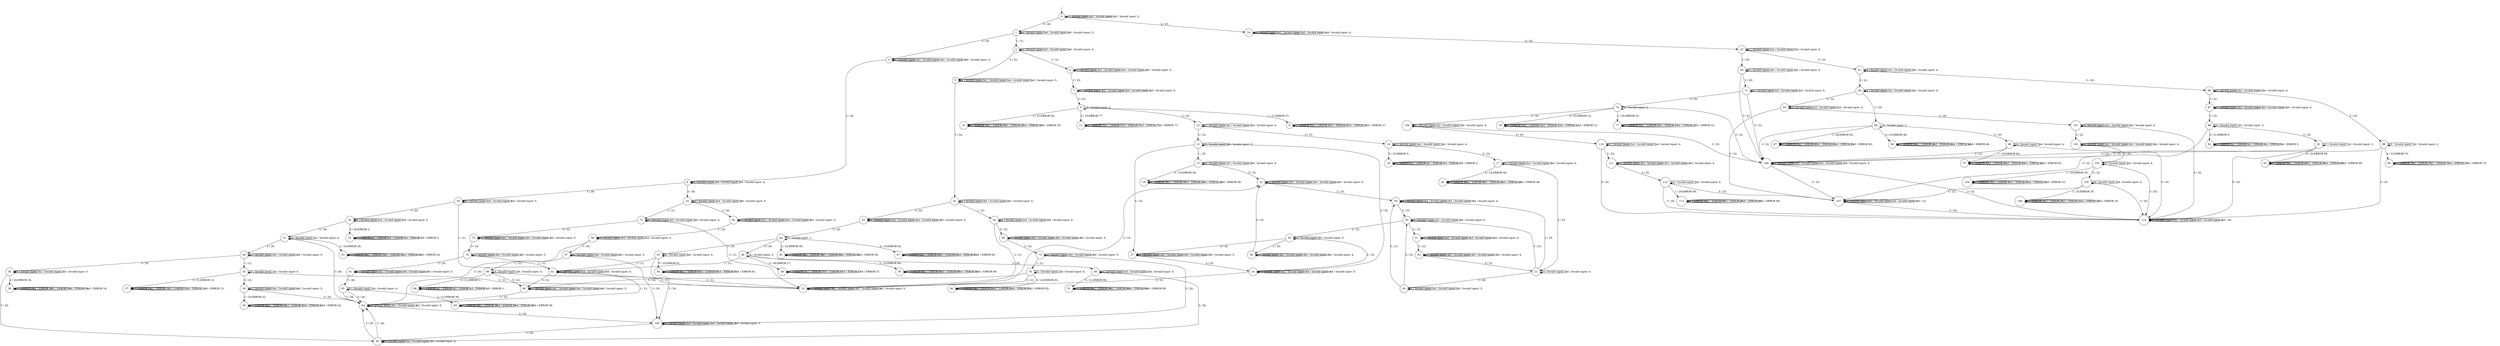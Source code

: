 digraph g {
__start0 [label="" shape="none"];

	s0 [shape="circle" label="0"];
	s1 [shape="circle" label="1"];
	s2 [shape="circle" label="2"];
	s3 [shape="circle" label="3"];
	s4 [shape="circle" label="4"];
	s5 [shape="circle" label="5"];
	s6 [shape="circle" label="6"];
	s7 [shape="circle" label="7"];
	s8 [shape="circle" label="8"];
	s9 [shape="circle" label="9"];
	s10 [shape="circle" label="10"];
	s11 [shape="circle" label="11"];
	s12 [shape="circle" label="12"];
	s13 [shape="circle" label="13"];
	s14 [shape="circle" label="14"];
	s15 [shape="circle" label="15"];
	s16 [shape="circle" label="16"];
	s17 [shape="circle" label="17"];
	s18 [shape="circle" label="18"];
	s19 [shape="circle" label="19"];
	s20 [shape="circle" label="20"];
	s21 [shape="circle" label="21"];
	s22 [shape="circle" label="22"];
	s23 [shape="circle" label="23"];
	s24 [shape="circle" label="24"];
	s25 [shape="circle" label="25"];
	s26 [shape="circle" label="26"];
	s27 [shape="circle" label="27"];
	s28 [shape="circle" label="28"];
	s29 [shape="circle" label="29"];
	s30 [shape="circle" label="30"];
	s31 [shape="circle" label="31"];
	s32 [shape="circle" label="32"];
	s33 [shape="circle" label="33"];
	s34 [shape="circle" label="34"];
	s35 [shape="circle" label="35"];
	s36 [shape="circle" label="36"];
	s37 [shape="circle" label="37"];
	s38 [shape="circle" label="38"];
	s39 [shape="circle" label="39"];
	s40 [shape="circle" label="40"];
	s41 [shape="circle" label="41"];
	s42 [shape="circle" label="42"];
	s43 [shape="circle" label="43"];
	s44 [shape="circle" label="44"];
	s45 [shape="circle" label="45"];
	s46 [shape="circle" label="46"];
	s47 [shape="circle" label="47"];
	s48 [shape="circle" label="48"];
	s49 [shape="circle" label="49"];
	s50 [shape="circle" label="50"];
	s51 [shape="circle" label="51"];
	s52 [shape="circle" label="52"];
	s53 [shape="circle" label="53"];
	s54 [shape="circle" label="54"];
	s55 [shape="circle" label="55"];
	s56 [shape="circle" label="56"];
	s57 [shape="circle" label="57"];
	s58 [shape="circle" label="58"];
	s59 [shape="circle" label="59"];
	s60 [shape="circle" label="60"];
	s61 [shape="circle" label="61"];
	s62 [shape="circle" label="62"];
	s63 [shape="circle" label="63"];
	s64 [shape="circle" label="64"];
	s65 [shape="circle" label="65"];
	s66 [shape="circle" label="66"];
	s67 [shape="circle" label="67"];
	s68 [shape="circle" label="68"];
	s69 [shape="circle" label="69"];
	s70 [shape="circle" label="70"];
	s71 [shape="circle" label="71"];
	s72 [shape="circle" label="72"];
	s73 [shape="circle" label="73"];
	s74 [shape="circle" label="74"];
	s75 [shape="circle" label="75"];
	s76 [shape="circle" label="76"];
	s77 [shape="circle" label="77"];
	s78 [shape="circle" label="78"];
	s79 [shape="circle" label="79"];
	s80 [shape="circle" label="80"];
	s81 [shape="circle" label="81"];
	s82 [shape="circle" label="82"];
	s83 [shape="circle" label="83"];
	s84 [shape="circle" label="84"];
	s85 [shape="circle" label="85"];
	s86 [shape="circle" label="86"];
	s87 [shape="circle" label="87"];
	s88 [shape="circle" label="88"];
	s89 [shape="circle" label="89"];
	s90 [shape="circle" label="90"];
	s91 [shape="circle" label="91"];
	s92 [shape="circle" label="92"];
	s93 [shape="circle" label="93"];
	s94 [shape="circle" label="94"];
	s95 [shape="circle" label="95"];
	s96 [shape="circle" label="96"];
	s97 [shape="circle" label="97"];
	s98 [shape="circle" label="98"];
	s99 [shape="circle" label="99"];
	s100 [shape="circle" label="100"];
	s101 [shape="circle" label="101"];
	s102 [shape="circle" label="102"];
	s103 [shape="circle" label="103"];
	s104 [shape="circle" label="104"];
	s105 [shape="circle" label="105"];
	s106 [shape="circle" label="106"];
	s107 [shape="circle" label="107"];
	s108 [shape="circle" label="108"];
	s109 [shape="circle" label="109"];
	s110 [shape="circle" label="110"];
	s111 [shape="circle" label="111"];
	s112 [shape="circle" label="112"];
	s113 [shape="circle" label="113"];
	s114 [shape="circle" label="114"];
	s0 -> s0 [label="1 / Invalid input: 1;"];
	s0 -> s0 [label="2 / Invalid input: 2;"];
	s0 -> s0 [label="3 / Invalid input: 3;"];
	s0 -> s24 [label="4 / 25;"];
	s0 -> s1 [label="5 / 26;"];
	s1 -> s2 [label="1 / 21;"];
	s1 -> s1 [label="2 / Invalid input: 2;"];
	s1 -> s3 [label="3 / 20;"];
	s1 -> s1 [label="4 / Invalid input: 4;"];
	s1 -> s1 [label="5 / Invalid input: 5;"];
	s2 -> s2 [label="1 / Invalid input: 1;"];
	s2 -> s4 [label="2 / 21;"];
	s2 -> s2 [label="3 / Invalid input: 3;"];
	s2 -> s2 [label="4 / Invalid input: 4;"];
	s2 -> s5 [label="5 / 22;"];
	s3 -> s3 [label="1 / Invalid input: 1;"];
	s3 -> s3 [label="2 / Invalid input: 2;"];
	s3 -> s6 [label="3 / 26;"];
	s3 -> s3 [label="4 / Invalid input: 4;"];
	s3 -> s3 [label="5 / Invalid input: 5;"];
	s4 -> s4 [label="1 / Invalid input: 1;"];
	s4 -> s4 [label="2 / Invalid input: 2;"];
	s4 -> s7 [label="3 / 23;"];
	s4 -> s4 [label="4 / Invalid input: 4;"];
	s4 -> s4 [label="5 / Invalid input: 5;"];
	s5 -> s5 [label="1 / Invalid input: 1;"];
	s5 -> s5 [label="2 / Invalid input: 2;"];
	s5 -> s42 [label="3 / 24;"];
	s5 -> s5 [label="4 / Invalid input: 4;"];
	s5 -> s5 [label="5 / Invalid input: 5;"];
	s6 -> s6 [label="1 / Invalid input: 1;"];
	s6 -> s6 [label="2 / Invalid input: 2;"];
	s6 -> s52 [label="3 / 26;"];
	s6 -> s6 [label="4 / Invalid input: 4;"];
	s6 -> s29 [label="5 / 26;"];
	s7 -> s7 [label="1 / Invalid input: 1;"];
	s7 -> s7 [label="2 / Invalid input: 2;"];
	s7 -> s8 [label="3 / 23;"];
	s7 -> s7 [label="4 / Invalid input: 4;"];
	s7 -> s7 [label="5 / Invalid input: 5;"];
	s8 -> s9 [label="1 / 21;ERROR 37;"];
	s8 -> s8 [label="2 / Invalid input: 2;"];
	s8 -> s10 [label="3 / 21;ERROR 30;"];
	s8 -> s11 [label="4 / 25;ERROR 77;"];
	s8 -> s12 [label="5 / 25;"];
	s9 -> s9 [label="1 / ERROR 37;"];
	s9 -> s9 [label="2 / ERROR 37;"];
	s9 -> s9 [label="3 / ERROR 37;"];
	s9 -> s9 [label="4 / ERROR 37;"];
	s9 -> s9 [label="5 / ERROR 37;"];
	s10 -> s10 [label="1 / ERROR 30;"];
	s10 -> s10 [label="2 / ERROR 30;"];
	s10 -> s10 [label="3 / ERROR 30;"];
	s10 -> s10 [label="4 / ERROR 30;"];
	s10 -> s10 [label="5 / ERROR 30;"];
	s11 -> s11 [label="1 / ERROR 77;"];
	s11 -> s11 [label="2 / ERROR 77;"];
	s11 -> s11 [label="3 / ERROR 77;"];
	s11 -> s11 [label="4 / ERROR 77;"];
	s11 -> s11 [label="5 / ERROR 77;"];
	s12 -> s12 [label="1 / Invalid input: 1;"];
	s12 -> s13 [label="2 / 23;"];
	s12 -> s12 [label="3 / Invalid input: 3;"];
	s12 -> s12 [label="4 / Invalid input: 4;"];
	s12 -> s14 [label="5 / 23;"];
	s13 -> s15 [label="1 / 25;"];
	s13 -> s16 [label="2 / 25;"];
	s13 -> s13 [label="3 / Invalid input: 3;"];
	s13 -> s27 [label="4 / 24;"];
	s13 -> s13 [label="5 / Invalid input: 5;"];
	s14 -> s14 [label="1 / Invalid input: 1;"];
	s14 -> s14 [label="2 / Invalid input: 2;"];
	s14 -> s17 [label="3 / 22;"];
	s14 -> s14 [label="4 / Invalid input: 4;"];
	s14 -> s18 [label="5 / 23;ERROR 3;"];
	s15 -> s15 [label="1 / Invalid input: 1;"];
	s15 -> s19 [label="2 / 23;ERROR 28;"];
	s15 -> s15 [label="3 / Invalid input: 3;"];
	s15 -> s15 [label="4 / Invalid input: 4;"];
	s15 -> s22 [label="5 / 23;"];
	s16 -> s16 [label="1 / Invalid input: 1;"];
	s16 -> s16 [label="2 / Invalid input: 2;"];
	s16 -> s23 [label="3 / 21;"];
	s16 -> s16 [label="4 / Invalid input: 4;"];
	s16 -> s16 [label="5 / Invalid input: 5;"];
	s17 -> s17 [label="1 / Invalid input: 1;"];
	s17 -> s20 [label="2 / 25;ERROR 48;"];
	s17 -> s17 [label="3 / Invalid input: 3;"];
	s17 -> s17 [label="4 / Invalid input: 4;"];
	s17 -> s21 [label="5 / 25;"];
	s18 -> s18 [label="1 / ERROR 3;"];
	s18 -> s18 [label="2 / ERROR 3;"];
	s18 -> s18 [label="3 / ERROR 3;"];
	s18 -> s18 [label="4 / ERROR 3;"];
	s18 -> s18 [label="5 / ERROR 3;"];
	s19 -> s19 [label="1 / ERROR 28;"];
	s19 -> s19 [label="2 / ERROR 28;"];
	s19 -> s19 [label="3 / ERROR 28;"];
	s19 -> s19 [label="4 / ERROR 28;"];
	s19 -> s19 [label="5 / ERROR 28;"];
	s20 -> s20 [label="1 / ERROR 48;"];
	s20 -> s20 [label="2 / ERROR 48;"];
	s20 -> s20 [label="3 / ERROR 48;"];
	s20 -> s20 [label="4 / ERROR 48;"];
	s20 -> s20 [label="5 / ERROR 48;"];
	s21 -> s59 [label="1 / 19;"];
	s21 -> s28 [label="2 / 26;"];
	s21 -> s21 [label="3 / Invalid input: 3;"];
	s21 -> s21 [label="4 / Invalid input: 4;"];
	s21 -> s55 [label="5 / 23;"];
	s22 -> s22 [label="1 / Invalid input: 1;"];
	s22 -> s22 [label="2 / Invalid input: 2;"];
	s22 -> s59 [label="3 / 23;"];
	s22 -> s22 [label="4 / Invalid input: 4;"];
	s22 -> s22 [label="5 / Invalid input: 5;"];
	s23 -> s23 [label="1 / Invalid input: 1;"];
	s23 -> s23 [label="2 / Invalid input: 2;"];
	s23 -> s22 [label="3 / 23;"];
	s23 -> s23 [label="4 / Invalid input: 4;"];
	s23 -> s23 [label="5 / Invalid input: 5;"];
	s24 -> s24 [label="1 / Invalid input: 1;"];
	s24 -> s24 [label="2 / Invalid input: 2;"];
	s24 -> s24 [label="3 / Invalid input: 3;"];
	s24 -> s24 [label="4 / Invalid input: 4;"];
	s24 -> s25 [label="5 / 25;"];
	s25 -> s25 [label="1 / Invalid input: 1;"];
	s25 -> s25 [label="2 / Invalid input: 2;"];
	s25 -> s26 [label="3 / 20;"];
	s25 -> s25 [label="4 / Invalid input: 4;"];
	s25 -> s61 [label="5 / 22;"];
	s26 -> s26 [label="1 / Invalid input: 1;"];
	s26 -> s26 [label="2 / Invalid input: 2;"];
	s26 -> s108 [label="3 / 22;"];
	s26 -> s26 [label="4 / Invalid input: 4;"];
	s26 -> s71 [label="5 / 20;"];
	s27 -> s27 [label="1 / Invalid input: 1;"];
	s27 -> s27 [label="2 / Invalid input: 2;"];
	s27 -> s27 [label="3 / Invalid input: 3;"];
	s27 -> s16 [label="4 / 25;"];
	s27 -> s27 [label="5 / Invalid input: 5;"];
	s28 -> s28 [label="1 / Invalid input: 1;"];
	s28 -> s28 [label="2 / Invalid input: 2;"];
	s28 -> s28 [label="3 / Invalid input: 3;"];
	s28 -> s55 [label="4 / 25;"];
	s28 -> s59 [label="5 / 21;"];
	s29 -> s41 [label="1 / 21;"];
	s29 -> s29 [label="2 / Invalid input: 2;"];
	s29 -> s30 [label="3 / 20;"];
	s29 -> s29 [label="4 / Invalid input: 4;"];
	s29 -> s29 [label="5 / Invalid input: 5;"];
	s30 -> s30 [label="1 / Invalid input: 1;"];
	s30 -> s30 [label="2 / Invalid input: 2;"];
	s30 -> s31 [label="3 / 26;"];
	s30 -> s32 [label="4 / 26;ERROR 2;"];
	s30 -> s30 [label="5 / Invalid input: 5;"];
	s31 -> s31 [label="1 / Invalid input: 1;"];
	s31 -> s33 [label="2 / 19;ERROR 26;"];
	s31 -> s84 [label="3 / 26;"];
	s31 -> s31 [label="4 / Invalid input: 4;"];
	s31 -> s34 [label="5 / 26;"];
	s32 -> s32 [label="1 / ERROR 2;"];
	s32 -> s32 [label="2 / ERROR 2;"];
	s32 -> s32 [label="3 / ERROR 2;"];
	s32 -> s32 [label="4 / ERROR 2;"];
	s32 -> s32 [label="5 / ERROR 2;"];
	s33 -> s33 [label="1 / ERROR 26;"];
	s33 -> s33 [label="2 / ERROR 26;"];
	s33 -> s33 [label="3 / ERROR 26;"];
	s33 -> s33 [label="4 / ERROR 26;"];
	s33 -> s33 [label="5 / ERROR 26;"];
	s34 -> s35 [label="1 / 21;"];
	s34 -> s34 [label="2 / Invalid input: 2;"];
	s34 -> s36 [label="3 / 20;"];
	s34 -> s34 [label="4 / Invalid input: 4;"];
	s34 -> s34 [label="5 / Invalid input: 5;"];
	s35 -> s35 [label="1 / Invalid input: 1;"];
	s35 -> s23 [label="2 / 21;"];
	s35 -> s37 [label="3 / 21;ERROR 13;"];
	s35 -> s35 [label="4 / Invalid input: 4;"];
	s35 -> s38 [label="5 / 22;"];
	s36 -> s36 [label="1 / Invalid input: 1;"];
	s36 -> s36 [label="2 / Invalid input: 2;"];
	s36 -> s85 [label="3 / 26;"];
	s36 -> s39 [label="4 / 20;ERROR 18;"];
	s36 -> s36 [label="5 / Invalid input: 5;"];
	s37 -> s37 [label="1 / ERROR 13;"];
	s37 -> s37 [label="2 / ERROR 13;"];
	s37 -> s37 [label="3 / ERROR 13;"];
	s37 -> s37 [label="4 / ERROR 13;"];
	s37 -> s37 [label="5 / ERROR 13;"];
	s38 -> s38 [label="1 / Invalid input: 1;"];
	s38 -> s40 [label="2 / 20;ERROR 42;"];
	s38 -> s84 [label="3 / 24;"];
	s38 -> s38 [label="4 / Invalid input: 4;"];
	s38 -> s38 [label="5 / Invalid input: 5;"];
	s39 -> s39 [label="1 / ERROR 18;"];
	s39 -> s39 [label="2 / ERROR 18;"];
	s39 -> s39 [label="3 / ERROR 18;"];
	s39 -> s39 [label="4 / ERROR 18;"];
	s39 -> s39 [label="5 / ERROR 18;"];
	s40 -> s40 [label="1 / ERROR 42;"];
	s40 -> s40 [label="2 / ERROR 42;"];
	s40 -> s40 [label="3 / ERROR 42;"];
	s40 -> s40 [label="4 / ERROR 42;"];
	s40 -> s40 [label="5 / ERROR 42;"];
	s41 -> s41 [label="1 / Invalid input: 1;"];
	s41 -> s23 [label="2 / 21;"];
	s41 -> s41 [label="3 / Invalid input: 3;"];
	s41 -> s41 [label="4 / Invalid input: 4;"];
	s41 -> s60 [label="5 / 22;"];
	s42 -> s62 [label="1 / 21;"];
	s42 -> s42 [label="2 / Invalid input: 2;"];
	s42 -> s43 [label="3 / 20;"];
	s42 -> s42 [label="4 / Invalid input: 4;"];
	s42 -> s42 [label="5 / Invalid input: 5;"];
	s43 -> s43 [label="1 / Invalid input: 1;"];
	s43 -> s43 [label="2 / Invalid input: 2;"];
	s43 -> s44 [label="3 / 26;"];
	s43 -> s43 [label="4 / Invalid input: 4;"];
	s43 -> s43 [label="5 / Invalid input: 5;"];
	s44 -> s44 [label="1 / Invalid input: 1;"];
	s44 -> s45 [label="2 / 22;ERROR 58;"];
	s44 -> s46 [label="3 / 26;"];
	s44 -> s47 [label="4 / 19;ERROR 62;"];
	s44 -> s53 [label="5 / 26;"];
	s45 -> s45 [label="1 / ERROR 58;"];
	s45 -> s45 [label="2 / ERROR 58;"];
	s45 -> s45 [label="3 / ERROR 58;"];
	s45 -> s45 [label="4 / ERROR 58;"];
	s45 -> s45 [label="5 / ERROR 58;"];
	s46 -> s41 [label="1 / 21;"];
	s46 -> s46 [label="2 / Invalid input: 2;"];
	s46 -> s48 [label="3 / 20;"];
	s46 -> s49 [label="4 / 26;ERROR 27;"];
	s46 -> s50 [label="5 / 22;ERROR 66;"];
	s47 -> s47 [label="1 / ERROR 62;"];
	s47 -> s47 [label="2 / ERROR 62;"];
	s47 -> s47 [label="3 / ERROR 62;"];
	s47 -> s47 [label="4 / ERROR 62;"];
	s47 -> s47 [label="5 / ERROR 62;"];
	s48 -> s48 [label="1 / Invalid input: 1;"];
	s48 -> s48 [label="2 / Invalid input: 2;"];
	s48 -> s85 [label="3 / 26;"];
	s48 -> s48 [label="4 / Invalid input: 4;"];
	s48 -> s51 [label="5 / 21;ERROR 99;"];
	s49 -> s49 [label="1 / ERROR 27;"];
	s49 -> s49 [label="2 / ERROR 27;"];
	s49 -> s49 [label="3 / ERROR 27;"];
	s49 -> s49 [label="4 / ERROR 27;"];
	s49 -> s49 [label="5 / ERROR 27;"];
	s50 -> s50 [label="1 / ERROR 66;"];
	s50 -> s50 [label="2 / ERROR 66;"];
	s50 -> s50 [label="3 / ERROR 66;"];
	s50 -> s50 [label="4 / ERROR 66;"];
	s50 -> s50 [label="5 / ERROR 66;"];
	s51 -> s51 [label="1 / ERROR 99;"];
	s51 -> s51 [label="2 / ERROR 99;"];
	s51 -> s51 [label="3 / ERROR 99;"];
	s51 -> s51 [label="4 / ERROR 99;"];
	s51 -> s51 [label="5 / ERROR 99;"];
	s52 -> s72 [label="1 / 21;"];
	s52 -> s52 [label="2 / Invalid input: 2;"];
	s52 -> s95 [label="3 / 20;"];
	s52 -> s52 [label="4 / Invalid input: 4;"];
	s52 -> s52 [label="5 / Invalid input: 5;"];
	s53 -> s41 [label="1 / 21;"];
	s53 -> s53 [label="2 / Invalid input: 2;"];
	s53 -> s100 [label="3 / 20;"];
	s53 -> s53 [label="4 / Invalid input: 4;"];
	s53 -> s54 [label="5 / 25;ERROR 81;"];
	s54 -> s54 [label="1 / ERROR 81;"];
	s54 -> s54 [label="2 / ERROR 81;"];
	s54 -> s54 [label="3 / ERROR 81;"];
	s54 -> s54 [label="4 / ERROR 81;"];
	s54 -> s54 [label="5 / ERROR 81;"];
	s55 -> s55 [label="1 / Invalid input: 1;"];
	s55 -> s56 [label="2 / 23;"];
	s55 -> s55 [label="3 / Invalid input: 3;"];
	s55 -> s55 [label="4 / Invalid input: 4;"];
	s55 -> s57 [label="5 / 23;"];
	s56 -> s58 [label="1 / 25;"];
	s56 -> s16 [label="2 / 25;"];
	s56 -> s56 [label="3 / Invalid input: 3;"];
	s56 -> s27 [label="4 / 24;"];
	s56 -> s56 [label="5 / Invalid input: 5;"];
	s57 -> s57 [label="1 / Invalid input: 1;"];
	s57 -> s57 [label="2 / Invalid input: 2;"];
	s57 -> s63 [label="3 / 22;"];
	s57 -> s57 [label="4 / Invalid input: 4;"];
	s57 -> s57 [label="5 / Invalid input: 5;"];
	s58 -> s58 [label="1 / Invalid input: 1;"];
	s58 -> s58 [label="2 / Invalid input: 2;"];
	s58 -> s58 [label="3 / Invalid input: 3;"];
	s58 -> s58 [label="4 / Invalid input: 4;"];
	s58 -> s22 [label="5 / 23;"];
	s59 -> s59 [label="1 / Invalid input: 1;"];
	s59 -> s59 [label="2 / Invalid input: 2;"];
	s59 -> s59 [label="3 / Invalid input: 3;"];
	s59 -> s59 [label="4 / Invalid input: 4;"];
	s59 -> s55 [label="5 / 25;"];
	s60 -> s60 [label="1 / Invalid input: 1;"];
	s60 -> s60 [label="2 / Invalid input: 2;"];
	s60 -> s84 [label="3 / 24;"];
	s60 -> s60 [label="4 / Invalid input: 4;"];
	s60 -> s60 [label="5 / Invalid input: 5;"];
	s61 -> s61 [label="1 / Invalid input: 1;"];
	s61 -> s61 [label="2 / Invalid input: 2;"];
	s61 -> s86 [label="3 / 20;"];
	s61 -> s61 [label="4 / Invalid input: 4;"];
	s61 -> s64 [label="5 / 22;"];
	s62 -> s62 [label="1 / Invalid input: 1;"];
	s62 -> s23 [label="2 / 21;"];
	s62 -> s62 [label="3 / Invalid input: 3;"];
	s62 -> s62 [label="4 / Invalid input: 4;"];
	s62 -> s65 [label="5 / 22;"];
	s63 -> s63 [label="1 / Invalid input: 1;"];
	s63 -> s63 [label="2 / Invalid input: 2;"];
	s63 -> s63 [label="3 / Invalid input: 3;"];
	s63 -> s63 [label="4 / Invalid input: 4;"];
	s63 -> s21 [label="5 / 25;"];
	s64 -> s64 [label="1 / Invalid input: 1;"];
	s64 -> s64 [label="2 / Invalid input: 2;"];
	s64 -> s66 [label="3 / 20;"];
	s64 -> s64 [label="4 / Invalid input: 4;"];
	s64 -> s94 [label="5 / 22;"];
	s65 -> s65 [label="1 / Invalid input: 1;"];
	s65 -> s65 [label="2 / Invalid input: 2;"];
	s65 -> s73 [label="3 / 24;"];
	s65 -> s65 [label="4 / Invalid input: 4;"];
	s65 -> s65 [label="5 / Invalid input: 5;"];
	s66 -> s67 [label="1 / 24;ERROR 65;"];
	s66 -> s66 [label="2 / Invalid input: 2;"];
	s66 -> s108 [label="3 / 22;"];
	s66 -> s68 [label="4 / 23;ERROR 46;"];
	s66 -> s69 [label="5 / 20;"];
	s67 -> s67 [label="1 / ERROR 65;"];
	s67 -> s67 [label="2 / ERROR 65;"];
	s67 -> s67 [label="3 / ERROR 65;"];
	s67 -> s67 [label="4 / ERROR 65;"];
	s67 -> s67 [label="5 / ERROR 65;"];
	s68 -> s68 [label="1 / ERROR 46;"];
	s68 -> s68 [label="2 / ERROR 46;"];
	s68 -> s68 [label="3 / ERROR 46;"];
	s68 -> s68 [label="4 / ERROR 46;"];
	s68 -> s68 [label="5 / ERROR 46;"];
	s69 -> s70 [label="1 / 20;ERROR 93;"];
	s69 -> s69 [label="2 / Invalid input: 2;"];
	s69 -> s108 [label="3 / 22;"];
	s69 -> s69 [label="4 / Invalid input: 4;"];
	s69 -> s114 [label="5 / 20;"];
	s70 -> s70 [label="1 / ERROR 93;"];
	s70 -> s70 [label="2 / ERROR 93;"];
	s70 -> s70 [label="3 / ERROR 93;"];
	s70 -> s70 [label="4 / ERROR 93;"];
	s70 -> s70 [label="5 / ERROR 93;"];
	s71 -> s71 [label="1 / Invalid input: 1;"];
	s71 -> s71 [label="2 / Invalid input: 2;"];
	s71 -> s108 [label="3 / 22;"];
	s71 -> s71 [label="4 / Invalid input: 4;"];
	s71 -> s74 [label="5 / 20;"];
	s72 -> s72 [label="1 / Invalid input: 1;"];
	s72 -> s23 [label="2 / 21;"];
	s72 -> s72 [label="3 / Invalid input: 3;"];
	s72 -> s72 [label="4 / Invalid input: 4;"];
	s72 -> s75 [label="5 / 22;"];
	s73 -> s76 [label="1 / 21;"];
	s73 -> s73 [label="2 / Invalid input: 2;"];
	s73 -> s100 [label="3 / 20;"];
	s73 -> s73 [label="4 / Invalid input: 4;"];
	s73 -> s73 [label="5 / Invalid input: 5;"];
	s74 -> s77 [label="1 / 20;ERROR 22;"];
	s74 -> s74 [label="2 / Invalid input: 2;"];
	s74 -> s108 [label="3 / 22;"];
	s74 -> s78 [label="4 / 23;ERROR 12;"];
	s74 -> s109 [label="5 / 20;"];
	s75 -> s75 [label="1 / Invalid input: 1;"];
	s75 -> s75 [label="2 / Invalid input: 2;"];
	s75 -> s79 [label="3 / 24;"];
	s75 -> s75 [label="4 / Invalid input: 4;"];
	s75 -> s75 [label="5 / Invalid input: 5;"];
	s76 -> s76 [label="1 / Invalid input: 1;"];
	s76 -> s23 [label="2 / 21;"];
	s76 -> s80 [label="3 / 22;ERROR 82;"];
	s76 -> s76 [label="4 / Invalid input: 4;"];
	s76 -> s60 [label="5 / 22;"];
	s77 -> s77 [label="1 / ERROR 22;"];
	s77 -> s77 [label="2 / ERROR 22;"];
	s77 -> s77 [label="3 / ERROR 22;"];
	s77 -> s77 [label="4 / ERROR 22;"];
	s77 -> s77 [label="5 / ERROR 22;"];
	s78 -> s78 [label="1 / ERROR 12;"];
	s78 -> s78 [label="2 / ERROR 12;"];
	s78 -> s78 [label="3 / ERROR 12;"];
	s78 -> s78 [label="4 / ERROR 12;"];
	s78 -> s78 [label="5 / ERROR 12;"];
	s79 -> s41 [label="1 / 21;"];
	s79 -> s79 [label="2 / Invalid input: 2;"];
	s79 -> s81 [label="3 / 20;"];
	s79 -> s79 [label="4 / Invalid input: 4;"];
	s79 -> s79 [label="5 / Invalid input: 5;"];
	s80 -> s80 [label="1 / ERROR 82;"];
	s80 -> s80 [label="2 / ERROR 82;"];
	s80 -> s80 [label="3 / ERROR 82;"];
	s80 -> s80 [label="4 / ERROR 82;"];
	s80 -> s80 [label="5 / ERROR 82;"];
	s81 -> s81 [label="1 / Invalid input: 1;"];
	s81 -> s81 [label="2 / Invalid input: 2;"];
	s81 -> s82 [label="3 / 26;"];
	s81 -> s81 [label="4 / Invalid input: 4;"];
	s81 -> s81 [label="5 / Invalid input: 5;"];
	s82 -> s82 [label="1 / Invalid input: 1;"];
	s82 -> s83 [label="2 / 21;ERROR 38;"];
	s82 -> s84 [label="3 / 26;"];
	s82 -> s82 [label="4 / Invalid input: 4;"];
	s82 -> s84 [label="5 / 26;"];
	s83 -> s83 [label="1 / ERROR 38;"];
	s83 -> s83 [label="2 / ERROR 38;"];
	s83 -> s83 [label="3 / ERROR 38;"];
	s83 -> s83 [label="4 / ERROR 38;"];
	s83 -> s83 [label="5 / ERROR 38;"];
	s84 -> s41 [label="1 / 21;"];
	s84 -> s84 [label="2 / Invalid input: 2;"];
	s84 -> s100 [label="3 / 20;"];
	s84 -> s84 [label="4 / Invalid input: 4;"];
	s84 -> s84 [label="5 / Invalid input: 5;"];
	s85 -> s85 [label="1 / Invalid input: 1;"];
	s85 -> s85 [label="2 / Invalid input: 2;"];
	s85 -> s84 [label="3 / 26;"];
	s85 -> s85 [label="4 / Invalid input: 4;"];
	s85 -> s84 [label="5 / 26;"];
	s86 -> s86 [label="1 / Invalid input: 1;"];
	s86 -> s86 [label="2 / Invalid input: 2;"];
	s86 -> s87 [label="3 / 22;"];
	s86 -> s86 [label="4 / Invalid input: 4;"];
	s86 -> s88 [label="5 / 20;"];
	s87 -> s87 [label="1 / Invalid input: 1;"];
	s87 -> s87 [label="2 / Invalid input: 2;"];
	s87 -> s87 [label="3 / Invalid input: 3;"];
	s87 -> s87 [label="4 / Invalid input: 4;"];
	s87 -> s89 [label="5 / 25;"];
	s88 -> s88 [label="1 / Invalid input: 1;"];
	s88 -> s88 [label="2 / Invalid input: 2;"];
	s88 -> s108 [label="3 / 22;"];
	s88 -> s90 [label="4 / 23;ERROR 70;"];
	s88 -> s114 [label="5 / 20;"];
	s89 -> s89 [label="1 / Invalid input: 1;"];
	s89 -> s89 [label="2 / Invalid input: 2;"];
	s89 -> s91 [label="3 / 20;"];
	s89 -> s92 [label="4 / 21;ERROR 5;"];
	s89 -> s107 [label="5 / 22;"];
	s90 -> s90 [label="1 / ERROR 70;"];
	s90 -> s90 [label="2 / ERROR 70;"];
	s90 -> s90 [label="3 / ERROR 70;"];
	s90 -> s90 [label="4 / ERROR 70;"];
	s90 -> s90 [label="5 / ERROR 70;"];
	s91 -> s91 [label="1 / Invalid input: 1;"];
	s91 -> s91 [label="2 / Invalid input: 2;"];
	s91 -> s108 [label="3 / 22;"];
	s91 -> s93 [label="4 / 22;ERROR 89;"];
	s91 -> s114 [label="5 / 20;"];
	s92 -> s92 [label="1 / ERROR 5;"];
	s92 -> s92 [label="2 / ERROR 5;"];
	s92 -> s92 [label="3 / ERROR 5;"];
	s92 -> s92 [label="4 / ERROR 5;"];
	s92 -> s92 [label="5 / ERROR 5;"];
	s93 -> s93 [label="1 / ERROR 89;"];
	s93 -> s93 [label="2 / ERROR 89;"];
	s93 -> s93 [label="3 / ERROR 89;"];
	s93 -> s93 [label="4 / ERROR 89;"];
	s93 -> s93 [label="5 / ERROR 89;"];
	s94 -> s94 [label="1 / Invalid input: 1;"];
	s94 -> s94 [label="2 / Invalid input: 2;"];
	s94 -> s101 [label="3 / 20;"];
	s94 -> s94 [label="4 / Invalid input: 4;"];
	s94 -> s107 [label="5 / 22;"];
	s95 -> s95 [label="1 / Invalid input: 1;"];
	s95 -> s95 [label="2 / Invalid input: 2;"];
	s95 -> s96 [label="3 / 26;"];
	s95 -> s95 [label="4 / Invalid input: 4;"];
	s95 -> s95 [label="5 / Invalid input: 5;"];
	s96 -> s96 [label="1 / Invalid input: 1;"];
	s96 -> s96 [label="2 / Invalid input: 2;"];
	s96 -> s84 [label="3 / 26;"];
	s96 -> s96 [label="4 / Invalid input: 4;"];
	s96 -> s97 [label="5 / 26;"];
	s97 -> s98 [label="1 / 21;"];
	s97 -> s97 [label="2 / Invalid input: 2;"];
	s97 -> s100 [label="3 / 20;"];
	s97 -> s97 [label="4 / Invalid input: 4;"];
	s97 -> s97 [label="5 / Invalid input: 5;"];
	s98 -> s98 [label="1 / Invalid input: 1;"];
	s98 -> s23 [label="2 / 21;"];
	s98 -> s99 [label="3 / 21;ERROR 1;"];
	s98 -> s98 [label="4 / Invalid input: 4;"];
	s98 -> s60 [label="5 / 22;"];
	s99 -> s99 [label="1 / ERROR 1;"];
	s99 -> s99 [label="2 / ERROR 1;"];
	s99 -> s99 [label="3 / ERROR 1;"];
	s99 -> s99 [label="4 / ERROR 1;"];
	s99 -> s99 [label="5 / ERROR 1;"];
	s100 -> s100 [label="1 / Invalid input: 1;"];
	s100 -> s100 [label="2 / Invalid input: 2;"];
	s100 -> s85 [label="3 / 26;"];
	s100 -> s100 [label="4 / Invalid input: 4;"];
	s100 -> s100 [label="5 / Invalid input: 5;"];
	s101 -> s101 [label="1 / Invalid input: 1;"];
	s101 -> s101 [label="2 / Invalid input: 2;"];
	s101 -> s102 [label="3 / 22;"];
	s101 -> s101 [label="4 / Invalid input: 4;"];
	s101 -> s114 [label="5 / 20;"];
	s102 -> s102 [label="1 / Invalid input: 1;"];
	s102 -> s102 [label="2 / Invalid input: 2;"];
	s102 -> s102 [label="3 / Invalid input: 3;"];
	s102 -> s102 [label="4 / Invalid input: 4;"];
	s102 -> s103 [label="5 / 25;"];
	s103 -> s104 [label="1 / 25;ERROR 33;"];
	s103 -> s103 [label="2 / Invalid input: 2;"];
	s103 -> s114 [label="3 / 20;"];
	s103 -> s103 [label="4 / Invalid input: 4;"];
	s103 -> s105 [label="5 / 22;"];
	s104 -> s104 [label="1 / ERROR 33;"];
	s104 -> s104 [label="2 / ERROR 33;"];
	s104 -> s104 [label="3 / ERROR 33;"];
	s104 -> s104 [label="4 / ERROR 33;"];
	s104 -> s104 [label="5 / ERROR 33;"];
	s105 -> s106 [label="1 / 25;ERROR 35;"];
	s105 -> s105 [label="2 / Invalid input: 2;"];
	s105 -> s114 [label="3 / 20;"];
	s105 -> s105 [label="4 / Invalid input: 4;"];
	s105 -> s107 [label="5 / 22;"];
	s106 -> s106 [label="1 / ERROR 35;"];
	s106 -> s106 [label="2 / ERROR 35;"];
	s106 -> s106 [label="3 / ERROR 35;"];
	s106 -> s106 [label="4 / ERROR 35;"];
	s106 -> s106 [label="5 / ERROR 35;"];
	s107 -> s107 [label="1 / Invalid input: 1;"];
	s107 -> s107 [label="2 / Invalid input: 2;"];
	s107 -> s114 [label="3 / 20;"];
	s107 -> s107 [label="4 / Invalid input: 4;"];
	s107 -> s107 [label="5 / 22;"];
	s108 -> s108 [label="1 / Invalid input: 1;"];
	s108 -> s108 [label="2 / Invalid input: 2;"];
	s108 -> s108 [label="3 / Invalid input: 3;"];
	s108 -> s108 [label="4 / Invalid input: 4;"];
	s108 -> s107 [label="5 / 25;"];
	s109 -> s109 [label="1 / Invalid input: 1;"];
	s109 -> s109 [label="2 / Invalid input: 2;"];
	s109 -> s108 [label="3 / 22;"];
	s109 -> s109 [label="4 / Invalid input: 4;"];
	s109 -> s110 [label="5 / 20;"];
	s110 -> s110 [label="1 / Invalid input: 1;"];
	s110 -> s110 [label="2 / Invalid input: 2;"];
	s110 -> s111 [label="3 / 22;"];
	s110 -> s110 [label="4 / Invalid input: 4;"];
	s110 -> s114 [label="5 / 20;"];
	s111 -> s111 [label="1 / Invalid input: 1;"];
	s111 -> s111 [label="2 / Invalid input: 2;"];
	s111 -> s111 [label="3 / Invalid input: 3;"];
	s111 -> s111 [label="4 / Invalid input: 4;"];
	s111 -> s112 [label="5 / 25;"];
	s112 -> s113 [label="1 / 26;ERROR 69;"];
	s112 -> s112 [label="2 / Invalid input: 2;"];
	s112 -> s114 [label="3 / 20;"];
	s112 -> s112 [label="4 / Invalid input: 4;"];
	s112 -> s107 [label="5 / 22;"];
	s113 -> s113 [label="1 / ERROR 69;"];
	s113 -> s113 [label="2 / ERROR 69;"];
	s113 -> s113 [label="3 / ERROR 69;"];
	s113 -> s113 [label="4 / ERROR 69;"];
	s113 -> s113 [label="5 / ERROR 69;"];
	s114 -> s114 [label="1 / Invalid input: 1;"];
	s114 -> s114 [label="2 / Invalid input: 2;"];
	s114 -> s108 [label="3 / 22;"];
	s114 -> s114 [label="4 / Invalid input: 4;"];
	s114 -> s114 [label="5 / 20;"];

__start0 -> s0;
}
